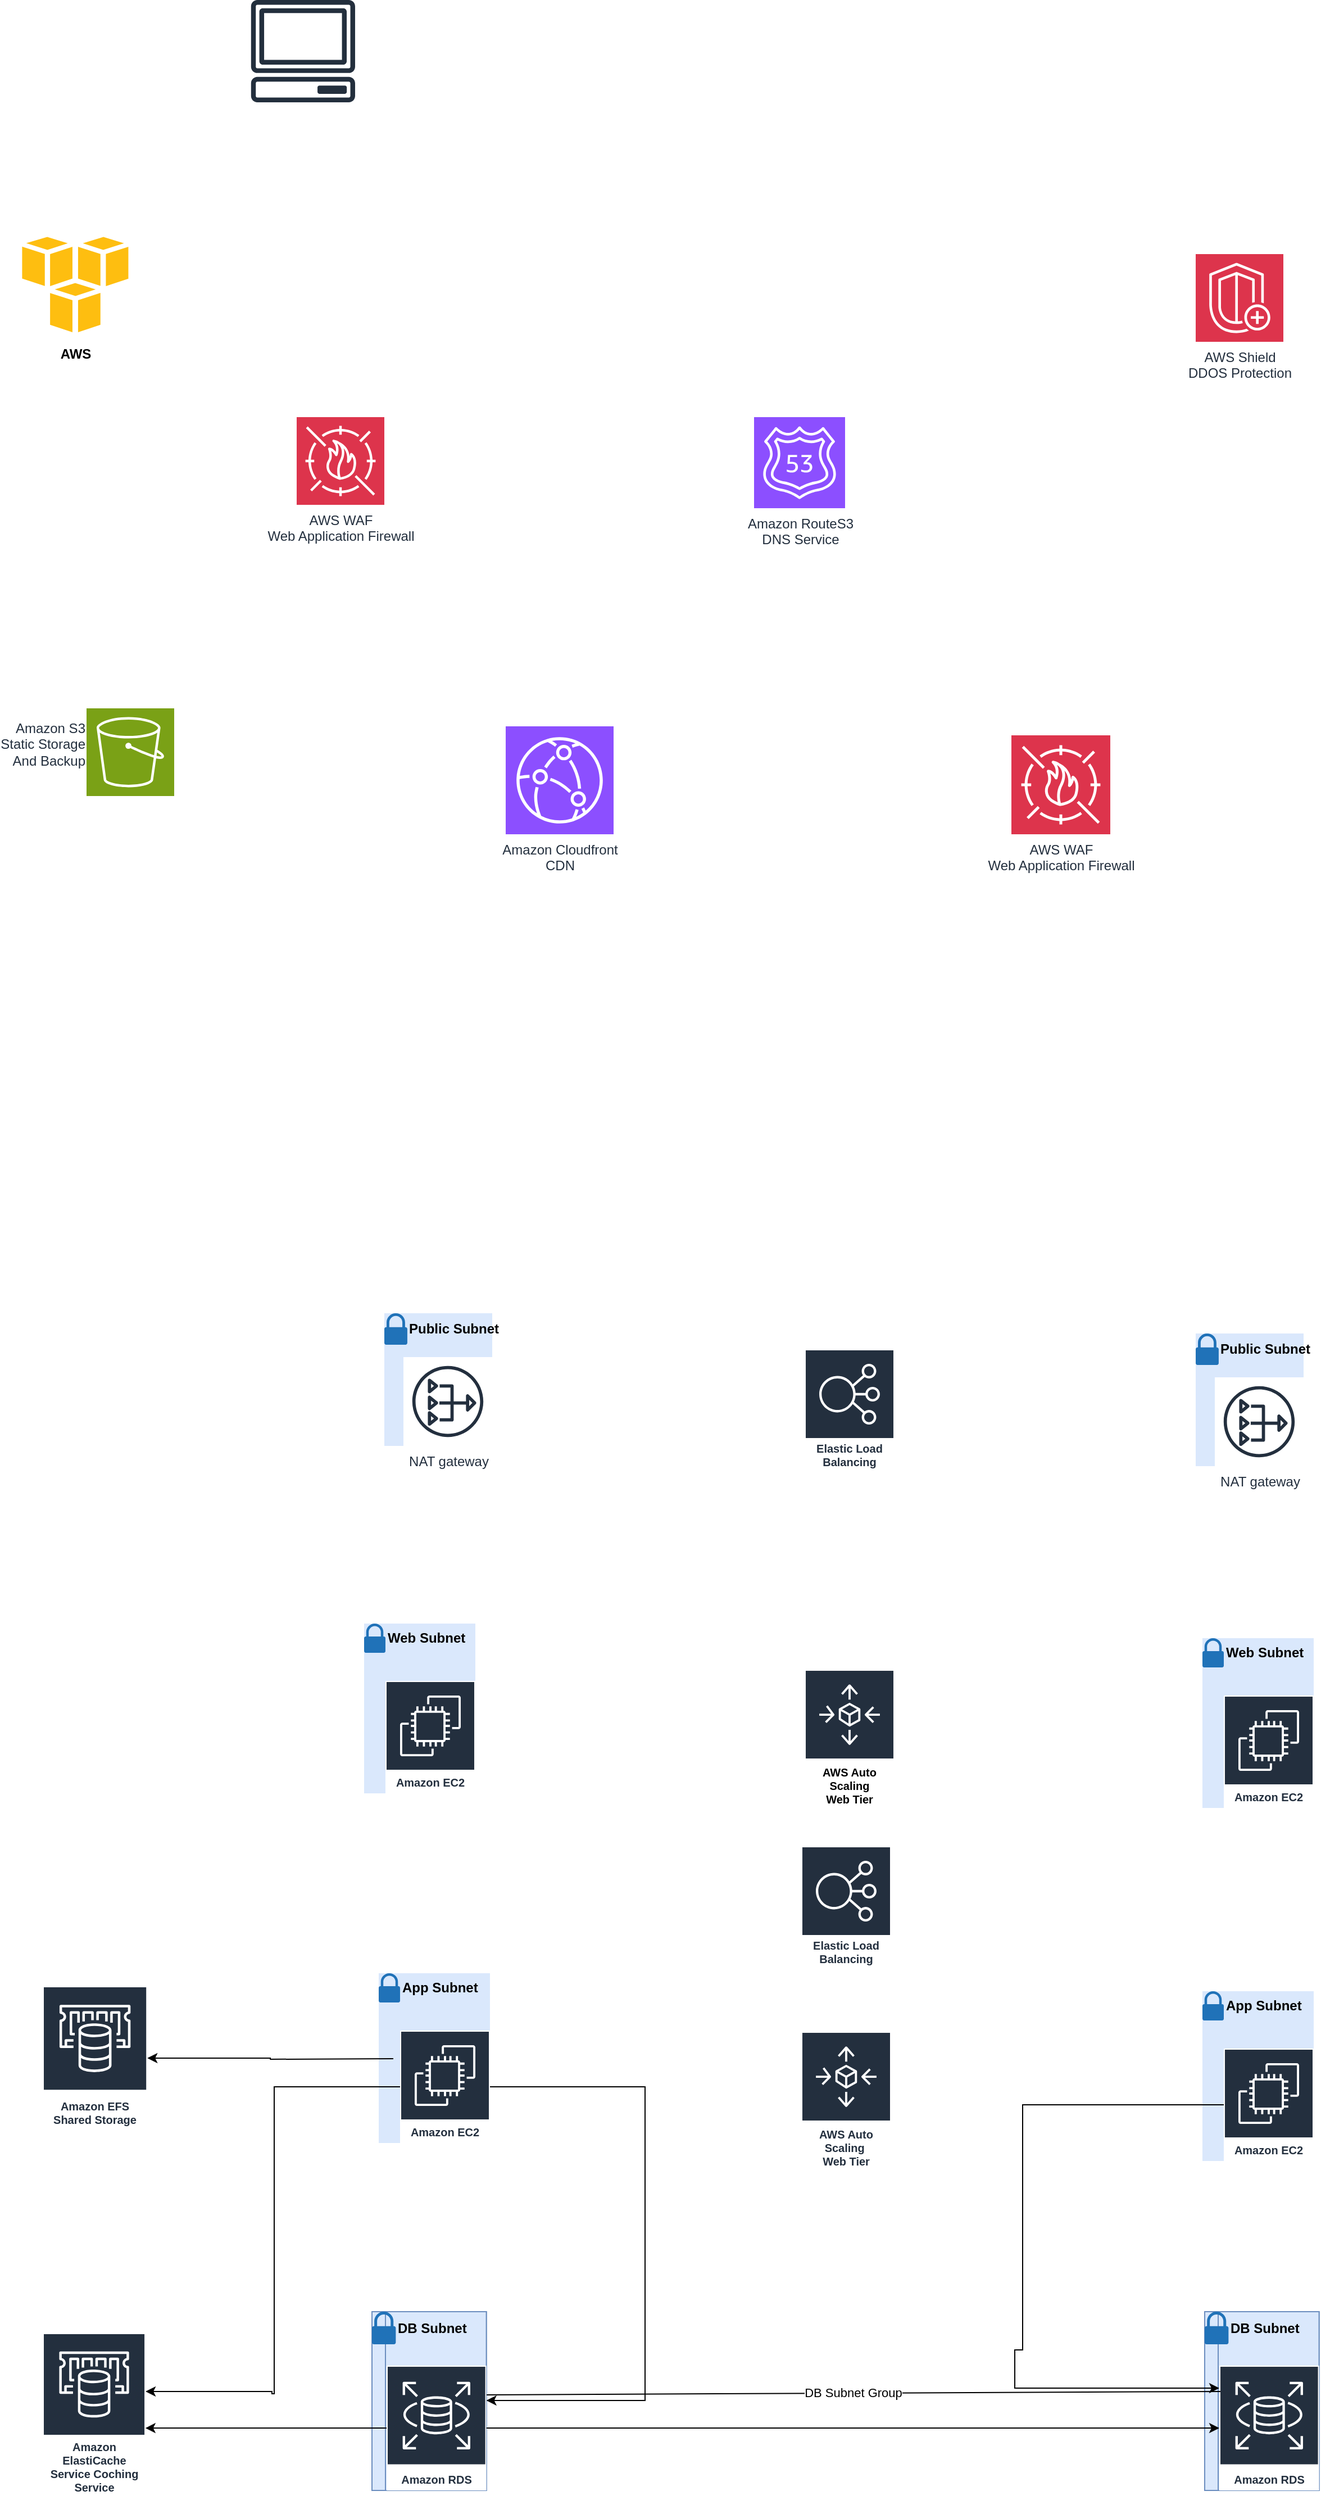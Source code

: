 <mxfile version="24.7.14">
  <diagram name="Trang-1" id="BCW86AvQRxxNYKVffXOL">
    <mxGraphModel dx="2487" dy="2184" grid="0" gridSize="10" guides="1" tooltips="1" connect="1" arrows="1" fold="1" page="1" pageScale="1" pageWidth="827" pageHeight="1169" math="0" shadow="0">
      <root>
        <mxCell id="0" />
        <mxCell id="1" parent="0" />
        <mxCell id="HA4qfqaHJR27PfEg_uMK-24" value="Elastic Load Balancing" style="sketch=0;outlineConnect=0;fontColor=#232F3E;gradientColor=none;strokeColor=#ffffff;fillColor=#232F3E;dashed=0;verticalLabelPosition=middle;verticalAlign=bottom;align=center;html=1;whiteSpace=wrap;fontSize=10;fontStyle=1;spacing=3;shape=mxgraph.aws4.productIcon;prIcon=mxgraph.aws4.elastic_load_balancing;" vertex="1" parent="1">
          <mxGeometry x="374" y="133" width="80" height="110" as="geometry" />
        </mxCell>
        <mxCell id="HA4qfqaHJR27PfEg_uMK-25" value="Elastic Load Balancing" style="sketch=0;outlineConnect=0;fontColor=#232F3E;gradientColor=none;strokeColor=#ffffff;fillColor=#232F3E;dashed=0;verticalLabelPosition=middle;verticalAlign=bottom;align=center;html=1;whiteSpace=wrap;fontSize=10;fontStyle=1;spacing=3;shape=mxgraph.aws4.productIcon;prIcon=mxgraph.aws4.elastic_load_balancing;" vertex="1" parent="1">
          <mxGeometry x="371" y="575" width="80" height="110" as="geometry" />
        </mxCell>
        <mxCell id="HA4qfqaHJR27PfEg_uMK-27" value="AWS Auto Scaling&lt;div&gt;Web Tier&lt;/div&gt;" style="sketch=0;outlineConnect=0;fontColor=default;gradientColor=none;strokeColor=#ffffff;fillColor=#232F3E;dashed=0;verticalLabelPosition=middle;verticalAlign=bottom;align=center;html=1;whiteSpace=wrap;fontSize=10;fontStyle=1;spacing=3;shape=mxgraph.aws4.productIcon;prIcon=mxgraph.aws4.autoscaling;labelBackgroundColor=none;" vertex="1" parent="1">
          <mxGeometry x="374" y="418" width="80" height="125" as="geometry" />
        </mxCell>
        <mxCell id="HA4qfqaHJR27PfEg_uMK-28" value="AWS Auto Scaling&amp;nbsp;&lt;br&gt;Web Tier" style="sketch=0;outlineConnect=0;fontColor=#232F3E;gradientColor=none;strokeColor=#ffffff;fillColor=#232F3E;dashed=0;verticalLabelPosition=middle;verticalAlign=bottom;align=center;html=1;whiteSpace=wrap;fontSize=10;fontStyle=1;spacing=3;shape=mxgraph.aws4.productIcon;prIcon=mxgraph.aws4.autoscaling;" vertex="1" parent="1">
          <mxGeometry x="371" y="740" width="80" height="125" as="geometry" />
        </mxCell>
        <mxCell id="HA4qfqaHJR27PfEg_uMK-41" value="" style="group;fillColor=#dae8fc;strokeColor=none;" vertex="1" connectable="0" parent="1">
          <mxGeometry x="728" y="390" width="99" height="151" as="geometry" />
        </mxCell>
        <mxCell id="HA4qfqaHJR27PfEg_uMK-42" value="Amazon EC2" style="sketch=0;outlineConnect=0;fontColor=#232F3E;gradientColor=none;strokeColor=#ffffff;fillColor=#232F3E;dashed=0;verticalLabelPosition=middle;verticalAlign=bottom;align=center;html=1;whiteSpace=wrap;fontSize=10;fontStyle=1;spacing=3;shape=mxgraph.aws4.productIcon;prIcon=mxgraph.aws4.ec2;" vertex="1" parent="HA4qfqaHJR27PfEg_uMK-41">
          <mxGeometry x="19" y="51" width="80" height="100" as="geometry" />
        </mxCell>
        <mxCell id="HA4qfqaHJR27PfEg_uMK-43" value="&lt;b&gt;Web Subnet&lt;/b&gt;" style="sketch=0;pointerEvents=1;shadow=0;dashed=0;html=1;strokeColor=none;labelPosition=right;verticalLabelPosition=middle;verticalAlign=middle;outlineConnect=0;align=left;shape=mxgraph.office.security.lock_protected;fillColor=#2072B8;" vertex="1" parent="HA4qfqaHJR27PfEg_uMK-41">
          <mxGeometry width="19" height="26" as="geometry" />
        </mxCell>
        <mxCell id="HA4qfqaHJR27PfEg_uMK-47" value="" style="group;fillColor=#dae8fc;strokeColor=none;" vertex="1" connectable="0" parent="1">
          <mxGeometry x="728" y="704" width="99" height="151" as="geometry" />
        </mxCell>
        <mxCell id="HA4qfqaHJR27PfEg_uMK-48" value="Amazon EC2" style="sketch=0;outlineConnect=0;fontColor=#232F3E;gradientColor=none;strokeColor=#ffffff;fillColor=#232F3E;dashed=0;verticalLabelPosition=middle;verticalAlign=bottom;align=center;html=1;whiteSpace=wrap;fontSize=10;fontStyle=1;spacing=3;shape=mxgraph.aws4.productIcon;prIcon=mxgraph.aws4.ec2;" vertex="1" parent="HA4qfqaHJR27PfEg_uMK-47">
          <mxGeometry x="19" y="51" width="80" height="100" as="geometry" />
        </mxCell>
        <mxCell id="HA4qfqaHJR27PfEg_uMK-49" value="&lt;b&gt;App Subnet&lt;/b&gt;" style="sketch=0;pointerEvents=1;shadow=0;dashed=0;html=1;strokeColor=none;labelPosition=right;verticalLabelPosition=middle;verticalAlign=middle;outlineConnect=0;align=left;shape=mxgraph.office.security.lock_protected;fillColor=#2072B8;" vertex="1" parent="HA4qfqaHJR27PfEg_uMK-47">
          <mxGeometry width="19" height="26" as="geometry" />
        </mxCell>
        <mxCell id="HA4qfqaHJR27PfEg_uMK-50" value="" style="group;fillColor=#dae8fc;strokeColor=none;" vertex="1" connectable="0" parent="1">
          <mxGeometry x="-18" y="377" width="99" height="151" as="geometry" />
        </mxCell>
        <mxCell id="HA4qfqaHJR27PfEg_uMK-51" value="Amazon EC2" style="sketch=0;outlineConnect=0;fontColor=#232F3E;gradientColor=none;strokeColor=#ffffff;fillColor=#232F3E;dashed=0;verticalLabelPosition=middle;verticalAlign=bottom;align=center;html=1;whiteSpace=wrap;fontSize=10;fontStyle=1;spacing=3;shape=mxgraph.aws4.productIcon;prIcon=mxgraph.aws4.ec2;" vertex="1" parent="HA4qfqaHJR27PfEg_uMK-50">
          <mxGeometry x="19" y="51" width="80" height="100" as="geometry" />
        </mxCell>
        <mxCell id="HA4qfqaHJR27PfEg_uMK-52" value="&lt;b&gt;Web Subnet&lt;/b&gt;" style="sketch=0;pointerEvents=1;shadow=0;dashed=0;html=1;strokeColor=none;labelPosition=right;verticalLabelPosition=middle;verticalAlign=middle;outlineConnect=0;align=left;shape=mxgraph.office.security.lock_protected;fillColor=#2072B8;" vertex="1" parent="HA4qfqaHJR27PfEg_uMK-50">
          <mxGeometry width="19" height="26" as="geometry" />
        </mxCell>
        <mxCell id="HA4qfqaHJR27PfEg_uMK-53" value="" style="group;fillColor=#dae8fc;strokeColor=none;" vertex="1" connectable="0" parent="1">
          <mxGeometry x="-5" y="688" width="99" height="151" as="geometry" />
        </mxCell>
        <mxCell id="HA4qfqaHJR27PfEg_uMK-54" value="Amazon EC2" style="sketch=0;outlineConnect=0;fontColor=#232F3E;gradientColor=none;strokeColor=#ffffff;fillColor=#232F3E;dashed=0;verticalLabelPosition=middle;verticalAlign=bottom;align=center;html=1;whiteSpace=wrap;fontSize=10;fontStyle=1;spacing=3;shape=mxgraph.aws4.productIcon;prIcon=mxgraph.aws4.ec2;" vertex="1" parent="HA4qfqaHJR27PfEg_uMK-53">
          <mxGeometry x="19" y="51" width="80" height="100" as="geometry" />
        </mxCell>
        <mxCell id="HA4qfqaHJR27PfEg_uMK-55" value="&lt;b&gt;App Subnet&lt;/b&gt;" style="sketch=0;pointerEvents=1;shadow=0;dashed=0;html=1;strokeColor=none;labelPosition=right;verticalLabelPosition=middle;verticalAlign=middle;outlineConnect=0;align=left;shape=mxgraph.office.security.lock_protected;fillColor=#2072B8;" vertex="1" parent="HA4qfqaHJR27PfEg_uMK-53">
          <mxGeometry width="19" height="26" as="geometry" />
        </mxCell>
        <mxCell id="HA4qfqaHJR27PfEg_uMK-57" value="" style="group;fillColor=#dae8fc;strokeColor=none;" vertex="1" connectable="0" parent="1">
          <mxGeometry y="101" width="96" height="118" as="geometry" />
        </mxCell>
        <mxCell id="HA4qfqaHJR27PfEg_uMK-35" value="NAT gateway" style="sketch=0;outlineConnect=0;fontColor=#232F3E;gradientColor=none;strokeColor=#232F3E;fillColor=#ffffff;dashed=0;verticalLabelPosition=bottom;verticalAlign=top;align=center;html=1;fontSize=12;fontStyle=0;aspect=fixed;shape=mxgraph.aws4.resourceIcon;resIcon=mxgraph.aws4.nat_gateway;" vertex="1" parent="HA4qfqaHJR27PfEg_uMK-57">
          <mxGeometry x="17" y="39" width="79" height="79" as="geometry" />
        </mxCell>
        <mxCell id="HA4qfqaHJR27PfEg_uMK-56" value="&lt;b&gt;Public Subnet&lt;/b&gt;" style="sketch=0;pointerEvents=1;shadow=0;dashed=0;html=1;strokeColor=none;labelPosition=right;verticalLabelPosition=middle;verticalAlign=middle;outlineConnect=0;align=left;shape=mxgraph.office.security.lock_protected;fillColor=#2072B8;" vertex="1" parent="HA4qfqaHJR27PfEg_uMK-57">
          <mxGeometry width="20.46" height="28" as="geometry" />
        </mxCell>
        <mxCell id="HA4qfqaHJR27PfEg_uMK-58" value="" style="group;fillColor=#dae8fc;strokeColor=none;" vertex="1" connectable="0" parent="1">
          <mxGeometry x="722" y="119" width="96" height="118" as="geometry" />
        </mxCell>
        <mxCell id="HA4qfqaHJR27PfEg_uMK-59" value="NAT gateway" style="sketch=0;outlineConnect=0;fontColor=#232F3E;gradientColor=none;strokeColor=#232F3E;fillColor=#ffffff;dashed=0;verticalLabelPosition=bottom;verticalAlign=top;align=center;html=1;fontSize=12;fontStyle=0;aspect=fixed;shape=mxgraph.aws4.resourceIcon;resIcon=mxgraph.aws4.nat_gateway;" vertex="1" parent="HA4qfqaHJR27PfEg_uMK-58">
          <mxGeometry x="17" y="39" width="79" height="79" as="geometry" />
        </mxCell>
        <mxCell id="HA4qfqaHJR27PfEg_uMK-60" value="&lt;b&gt;Public Subnet&lt;/b&gt;" style="sketch=0;pointerEvents=1;shadow=0;dashed=0;html=1;strokeColor=none;labelPosition=right;verticalLabelPosition=middle;verticalAlign=middle;outlineConnect=0;align=left;shape=mxgraph.office.security.lock_protected;fillColor=#2072B8;" vertex="1" parent="HA4qfqaHJR27PfEg_uMK-58">
          <mxGeometry width="20.46" height="28" as="geometry" />
        </mxCell>
        <mxCell id="HA4qfqaHJR27PfEg_uMK-65" value="" style="group;fillColor=#dae8fc;strokeColor=#6c8ebf;" vertex="1" connectable="0" parent="1">
          <mxGeometry x="-11" y="989" width="101.8" height="159" as="geometry" />
        </mxCell>
        <mxCell id="HA4qfqaHJR27PfEg_uMK-64" value="" style="group;fillColor=#dae8fc;strokeColor=#6c8ebf;" vertex="1" connectable="0" parent="HA4qfqaHJR27PfEg_uMK-65">
          <mxGeometry x="12" width="89.8" height="159" as="geometry" />
        </mxCell>
        <mxCell id="HA4qfqaHJR27PfEg_uMK-61" value="Amazon RDS" style="sketch=0;outlineConnect=0;fontColor=#232F3E;gradientColor=none;strokeColor=#ffffff;fillColor=#232F3E;dashed=0;verticalLabelPosition=middle;verticalAlign=bottom;align=center;html=1;whiteSpace=wrap;fontSize=10;fontStyle=1;spacing=3;shape=mxgraph.aws4.productIcon;prIcon=mxgraph.aws4.rds;" vertex="1" parent="HA4qfqaHJR27PfEg_uMK-64">
          <mxGeometry x="1" y="48" width="88.8" height="111" as="geometry" />
        </mxCell>
        <mxCell id="HA4qfqaHJR27PfEg_uMK-63" value="&lt;b&gt;DB Subnet&lt;/b&gt;" style="sketch=0;pointerEvents=1;shadow=0;dashed=0;html=1;strokeColor=none;labelPosition=right;verticalLabelPosition=middle;verticalAlign=middle;outlineConnect=0;align=left;shape=mxgraph.office.security.lock_protected;fillColor=#2072B8;" vertex="1" parent="HA4qfqaHJR27PfEg_uMK-65">
          <mxGeometry width="21.19" height="29" as="geometry" />
        </mxCell>
        <mxCell id="HA4qfqaHJR27PfEg_uMK-66" value="" style="group;fillColor=#dae8fc;strokeColor=#6c8ebf;" vertex="1" connectable="0" parent="1">
          <mxGeometry x="730" y="989" width="101.8" height="159" as="geometry" />
        </mxCell>
        <mxCell id="HA4qfqaHJR27PfEg_uMK-67" value="" style="group;fillColor=#dae8fc;strokeColor=#6c8ebf;" vertex="1" connectable="0" parent="HA4qfqaHJR27PfEg_uMK-66">
          <mxGeometry x="12" width="89.8" height="159" as="geometry" />
        </mxCell>
        <mxCell id="HA4qfqaHJR27PfEg_uMK-68" value="Amazon RDS" style="sketch=0;outlineConnect=0;fontColor=#232F3E;gradientColor=none;strokeColor=#ffffff;fillColor=#232F3E;dashed=0;verticalLabelPosition=middle;verticalAlign=bottom;align=center;html=1;whiteSpace=wrap;fontSize=10;fontStyle=1;spacing=3;shape=mxgraph.aws4.productIcon;prIcon=mxgraph.aws4.rds;" vertex="1" parent="HA4qfqaHJR27PfEg_uMK-67">
          <mxGeometry x="1" y="48" width="88.8" height="111" as="geometry" />
        </mxCell>
        <mxCell id="HA4qfqaHJR27PfEg_uMK-69" value="&lt;b&gt;DB Subnet&lt;/b&gt;" style="sketch=0;pointerEvents=1;shadow=0;dashed=0;html=1;strokeColor=none;labelPosition=right;verticalLabelPosition=middle;verticalAlign=middle;outlineConnect=0;align=left;shape=mxgraph.office.security.lock_protected;fillColor=#2072B8;" vertex="1" parent="HA4qfqaHJR27PfEg_uMK-66">
          <mxGeometry width="21.19" height="29" as="geometry" />
        </mxCell>
        <mxCell id="HA4qfqaHJR27PfEg_uMK-71" value="Amazon EFS Shared Storage" style="sketch=0;outlineConnect=0;fontColor=#232F3E;gradientColor=none;strokeColor=#ffffff;fillColor=#232F3E;dashed=0;verticalLabelPosition=middle;verticalAlign=bottom;align=center;html=1;whiteSpace=wrap;fontSize=10;fontStyle=1;spacing=3;shape=mxgraph.aws4.productIcon;prIcon=mxgraph.aws4.elasticache;" vertex="1" parent="1">
          <mxGeometry x="-304" y="699.5" width="93.1" height="128" as="geometry" />
        </mxCell>
        <mxCell id="HA4qfqaHJR27PfEg_uMK-72" value="Amazon ElastiCache Service Coching Service" style="sketch=0;outlineConnect=0;fontColor=#232F3E;gradientColor=none;strokeColor=#ffffff;fillColor=#232F3E;dashed=0;verticalLabelPosition=middle;verticalAlign=bottom;align=center;html=1;whiteSpace=wrap;fontSize=10;fontStyle=1;spacing=3;shape=mxgraph.aws4.productIcon;prIcon=mxgraph.aws4.elasticache;" vertex="1" parent="1">
          <mxGeometry x="-304" y="1008" width="91.54" height="147" as="geometry" />
        </mxCell>
        <mxCell id="HA4qfqaHJR27PfEg_uMK-73" value="AWS WAF&lt;br&gt;Web Application Firewall" style="sketch=0;points=[[0,0,0],[0.25,0,0],[0.5,0,0],[0.75,0,0],[1,0,0],[0,1,0],[0.25,1,0],[0.5,1,0],[0.75,1,0],[1,1,0],[0,0.25,0],[0,0.5,0],[0,0.75,0],[1,0.25,0],[1,0.5,0],[1,0.75,0]];outlineConnect=0;fontColor=#232F3E;fillColor=#DD344C;strokeColor=#ffffff;dashed=0;verticalLabelPosition=bottom;verticalAlign=top;align=center;html=1;fontSize=12;fontStyle=0;aspect=fixed;shape=mxgraph.aws4.resourceIcon;resIcon=mxgraph.aws4.waf;" vertex="1" parent="1">
          <mxGeometry x="558" y="-413" width="88" height="88" as="geometry" />
        </mxCell>
        <mxCell id="HA4qfqaHJR27PfEg_uMK-74" value="Amazon Cloudfront&lt;br&gt;CDN" style="sketch=0;points=[[0,0,0],[0.25,0,0],[0.5,0,0],[0.75,0,0],[1,0,0],[0,1,0],[0.25,1,0],[0.5,1,0],[0.75,1,0],[1,1,0],[0,0.25,0],[0,0.5,0],[0,0.75,0],[1,0.25,0],[1,0.5,0],[1,0.75,0]];outlineConnect=0;fontColor=#232F3E;fillColor=#8C4FFF;strokeColor=#ffffff;dashed=0;verticalLabelPosition=bottom;verticalAlign=top;align=center;html=1;fontSize=12;fontStyle=0;aspect=fixed;shape=mxgraph.aws4.resourceIcon;resIcon=mxgraph.aws4.cloudfront;" vertex="1" parent="1">
          <mxGeometry x="108" y="-421" width="96" height="96" as="geometry" />
        </mxCell>
        <mxCell id="HA4qfqaHJR27PfEg_uMK-76" value="Amazon RouteS3&lt;br&gt;DNS Service&lt;div&gt;&lt;br&gt;&lt;/div&gt;" style="sketch=0;points=[[0,0,0],[0.25,0,0],[0.5,0,0],[0.75,0,0],[1,0,0],[0,1,0],[0.25,1,0],[0.5,1,0],[0.75,1,0],[1,1,0],[0,0.25,0],[0,0.5,0],[0,0.75,0],[1,0.25,0],[1,0.5,0],[1,0.75,0]];outlineConnect=0;fontColor=#232F3E;fillColor=#8C4FFF;strokeColor=#ffffff;dashed=0;verticalLabelPosition=bottom;verticalAlign=top;align=center;html=1;fontSize=12;fontStyle=0;aspect=fixed;shape=mxgraph.aws4.resourceIcon;resIcon=mxgraph.aws4.route_53;" vertex="1" parent="1">
          <mxGeometry x="329" y="-696" width="81" height="81" as="geometry" />
        </mxCell>
        <mxCell id="HA4qfqaHJR27PfEg_uMK-77" value="AWS WAF&lt;br&gt;Web Application Firewall&lt;div&gt;&lt;br&gt;&lt;/div&gt;" style="sketch=0;points=[[0,0,0],[0.25,0,0],[0.5,0,0],[0.75,0,0],[1,0,0],[0,1,0],[0.25,1,0],[0.5,1,0],[0.75,1,0],[1,1,0],[0,0.25,0],[0,0.5,0],[0,0.75,0],[1,0.25,0],[1,0.5,0],[1,0.75,0]];outlineConnect=0;fontColor=#232F3E;fillColor=#DD344C;strokeColor=#ffffff;dashed=0;verticalLabelPosition=bottom;verticalAlign=top;align=center;html=1;fontSize=12;fontStyle=0;aspect=fixed;shape=mxgraph.aws4.resourceIcon;resIcon=mxgraph.aws4.waf;" vertex="1" parent="1">
          <mxGeometry x="-78.0" y="-696" width="78" height="78" as="geometry" />
        </mxCell>
        <mxCell id="HA4qfqaHJR27PfEg_uMK-78" value="Amazon S3&lt;br&gt;Static Storage&lt;br&gt;And Backup&lt;div&gt;&lt;br&gt;&lt;/div&gt;" style="sketch=0;points=[[0,0,0],[0.25,0,0],[0.5,0,0],[0.75,0,0],[1,0,0],[0,1,0],[0.25,1,0],[0.5,1,0],[0.75,1,0],[1,1,0],[0,0.25,0],[0,0.5,0],[0,0.75,0],[1,0.25,0],[1,0.5,0],[1,0.75,0]];outlineConnect=0;fontColor=#232F3E;fillColor=#7AA116;strokeColor=#ffffff;dashed=0;verticalLabelPosition=middle;verticalAlign=middle;align=right;html=1;fontSize=12;fontStyle=0;aspect=fixed;shape=mxgraph.aws4.resourceIcon;resIcon=mxgraph.aws4.s3;labelPosition=left;" vertex="1" parent="1">
          <mxGeometry x="-265" y="-437" width="78" height="78" as="geometry" />
        </mxCell>
        <mxCell id="HA4qfqaHJR27PfEg_uMK-79" value="AWS Shield&lt;div&gt;DDOS Protection&lt;/div&gt;" style="sketch=0;points=[[0,0,0],[0.25,0,0],[0.5,0,0],[0.75,0,0],[1,0,0],[0,1,0],[0.25,1,0],[0.5,1,0],[0.75,1,0],[1,1,0],[0,0.25,0],[0,0.5,0],[0,0.75,0],[1,0.25,0],[1,0.5,0],[1,0.75,0]];outlineConnect=0;fontColor=#232F3E;fillColor=#DD344C;strokeColor=#ffffff;dashed=0;verticalLabelPosition=bottom;verticalAlign=top;align=center;html=1;fontSize=12;fontStyle=0;aspect=fixed;shape=mxgraph.aws4.resourceIcon;resIcon=mxgraph.aws4.shield;" vertex="1" parent="1">
          <mxGeometry x="722" y="-841" width="78" height="78" as="geometry" />
        </mxCell>
        <mxCell id="HA4qfqaHJR27PfEg_uMK-80" value="&lt;b&gt;AWS&lt;/b&gt;" style="dashed=0;outlineConnect=0;html=1;align=center;labelPosition=center;verticalLabelPosition=bottom;verticalAlign=top;shape=mxgraph.weblogos.aws" vertex="1" parent="1">
          <mxGeometry x="-327" y="-861" width="103.46" height="95" as="geometry" />
        </mxCell>
        <mxCell id="HA4qfqaHJR27PfEg_uMK-81" value="" style="sketch=0;outlineConnect=0;fontColor=#232F3E;gradientColor=none;fillColor=#232F3D;strokeColor=none;dashed=0;verticalLabelPosition=bottom;verticalAlign=top;align=center;html=1;fontSize=12;fontStyle=0;aspect=fixed;pointerEvents=1;shape=mxgraph.aws4.client;" vertex="1" parent="1">
          <mxGeometry x="-119" y="-1067" width="93.39" height="91" as="geometry" />
        </mxCell>
        <mxCell id="HA4qfqaHJR27PfEg_uMK-83" style="edgeStyle=orthogonalEdgeStyle;rounded=0;orthogonalLoop=1;jettySize=auto;html=1;" edge="1" parent="1" source="HA4qfqaHJR27PfEg_uMK-61" target="HA4qfqaHJR27PfEg_uMK-68">
          <mxGeometry relative="1" as="geometry" />
        </mxCell>
        <mxCell id="HA4qfqaHJR27PfEg_uMK-84" style="edgeStyle=orthogonalEdgeStyle;rounded=0;orthogonalLoop=1;jettySize=auto;html=1;entryX=0.998;entryY=0.575;entryDx=0;entryDy=0;entryPerimeter=0;" edge="1" parent="1" source="HA4qfqaHJR27PfEg_uMK-61" target="HA4qfqaHJR27PfEg_uMK-72">
          <mxGeometry relative="1" as="geometry" />
        </mxCell>
        <mxCell id="HA4qfqaHJR27PfEg_uMK-85" style="edgeStyle=orthogonalEdgeStyle;rounded=0;orthogonalLoop=1;jettySize=auto;html=1;" edge="1" parent="1" source="HA4qfqaHJR27PfEg_uMK-54" target="HA4qfqaHJR27PfEg_uMK-61">
          <mxGeometry relative="1" as="geometry">
            <mxPoint x="92" y="1068" as="targetPoint" />
            <Array as="points">
              <mxPoint x="232" y="789" />
              <mxPoint x="232" y="1068" />
            </Array>
          </mxGeometry>
        </mxCell>
        <mxCell id="HA4qfqaHJR27PfEg_uMK-87" style="edgeStyle=orthogonalEdgeStyle;rounded=0;orthogonalLoop=1;jettySize=auto;html=1;" edge="1" parent="1" source="HA4qfqaHJR27PfEg_uMK-48" target="HA4qfqaHJR27PfEg_uMK-68">
          <mxGeometry relative="1" as="geometry">
            <mxPoint x="574" y="1057" as="targetPoint" />
            <Array as="points">
              <mxPoint x="568" y="805" />
              <mxPoint x="568" y="1023" />
              <mxPoint x="561" y="1023" />
              <mxPoint x="561" y="1057" />
            </Array>
          </mxGeometry>
        </mxCell>
        <mxCell id="HA4qfqaHJR27PfEg_uMK-93" value="DB Subnet Group" style="endArrow=none;html=1;rounded=0;entryX=0.011;entryY=0.207;entryDx=0;entryDy=0;entryPerimeter=0;exitX=1.002;exitY=0.234;exitDx=0;exitDy=0;exitPerimeter=0;" edge="1" parent="1" source="HA4qfqaHJR27PfEg_uMK-61" target="HA4qfqaHJR27PfEg_uMK-68">
          <mxGeometry width="50" height="50" relative="1" as="geometry">
            <mxPoint x="96" y="1039" as="sourcePoint" />
            <mxPoint x="416" y="701" as="targetPoint" />
          </mxGeometry>
        </mxCell>
        <mxCell id="HA4qfqaHJR27PfEg_uMK-94" style="edgeStyle=orthogonalEdgeStyle;rounded=0;orthogonalLoop=1;jettySize=auto;html=1;" edge="1" parent="1" target="HA4qfqaHJR27PfEg_uMK-71">
          <mxGeometry relative="1" as="geometry">
            <mxPoint x="8" y="764" as="sourcePoint" />
          </mxGeometry>
        </mxCell>
        <mxCell id="HA4qfqaHJR27PfEg_uMK-95" style="edgeStyle=orthogonalEdgeStyle;rounded=0;orthogonalLoop=1;jettySize=auto;html=1;" edge="1" parent="1" source="HA4qfqaHJR27PfEg_uMK-54" target="HA4qfqaHJR27PfEg_uMK-72">
          <mxGeometry relative="1" as="geometry">
            <mxPoint x="-98" y="1060" as="targetPoint" />
            <Array as="points">
              <mxPoint x="-98" y="789" />
              <mxPoint x="-98" y="1062" />
              <mxPoint x="-100" y="1062" />
              <mxPoint x="-100" y="1060" />
            </Array>
          </mxGeometry>
        </mxCell>
      </root>
    </mxGraphModel>
  </diagram>
</mxfile>
